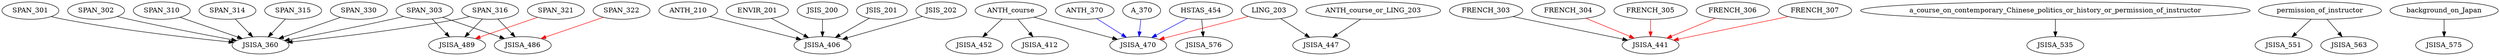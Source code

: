 digraph G {
    edge [color=black];
    SPAN_301 -> JSISA_360;
    SPAN_302 -> JSISA_360;
    SPAN_303 -> JSISA_360;
    SPAN_310 -> JSISA_360;
    SPAN_314 -> JSISA_360;
    SPAN_315 -> JSISA_360;
    SPAN_316 -> JSISA_360;
    SPAN_330 -> JSISA_360;
    edge [color=black];
    ANTH_210 -> JSISA_406;
    ENVIR_201 -> JSISA_406;
    JSIS_200 -> JSISA_406;
    JSIS_201 -> JSISA_406;
    JSIS_202 -> JSISA_406;
    edge [color=black];
    ANTH_course -> JSISA_412;
    edge [color=black];
    FRENCH_303 -> JSISA_441;
    edge [color=red];
    FRENCH_304 -> JSISA_441;
    FRENCH_305 -> JSISA_441;
    FRENCH_306 -> JSISA_441;
    FRENCH_307 -> JSISA_441;
    edge [color=black];
    ANTH_course_or_LING_203 -> JSISA_447;
    LING_203 -> JSISA_447;
    edge [color=black];
    ANTH_course -> JSISA_452;
    edge [color=black];
    ANTH_course -> JSISA_470;
    edge [color=red];
    LING_203 -> JSISA_470;
    edge [color=blue];
    ANTH_370 -> JSISA_470;
    A_370 -> JSISA_470;
    HSTAS_454 -> JSISA_470;
    edge [color=black];
    SPAN_303 -> JSISA_486;
    SPAN_316 -> JSISA_486;
    edge [color=red];
    SPAN_322 -> JSISA_486;
    edge [color=black];
    SPAN_303 -> JSISA_489;
    SPAN_316 -> JSISA_489;
    edge [color=red];
    SPAN_321 -> JSISA_489;
    edge [color=black];
    a_course_on_contemporary_Chinese_politics_or_history_or_permission_of_instructor -> JSISA_535;
    edge [color=black];
    permission_of_instructor -> JSISA_551;
    edge [color=black];
    permission_of_instructor -> JSISA_563;
    edge [color=black];
    background_on_Japan -> JSISA_575;
    edge [color=black];
    HSTAS_454 -> JSISA_576;
}
